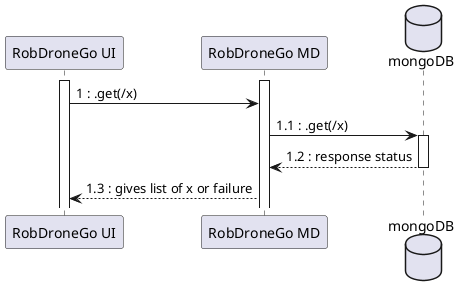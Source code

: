 @startuml lvl2
participant "RobDroneGo UI" as UI
participant "RobDroneGo MD" as API
database "mongoDB" as BD

activate UI
activate API
UI -> API : 1 : .get(/x)

API -> BD : 1.1 : .get(/x)
activate BD

BD --> API : 1.2 : response status
deactivate
API --> UI : 1.3 : gives list of x or failure

@enduml
